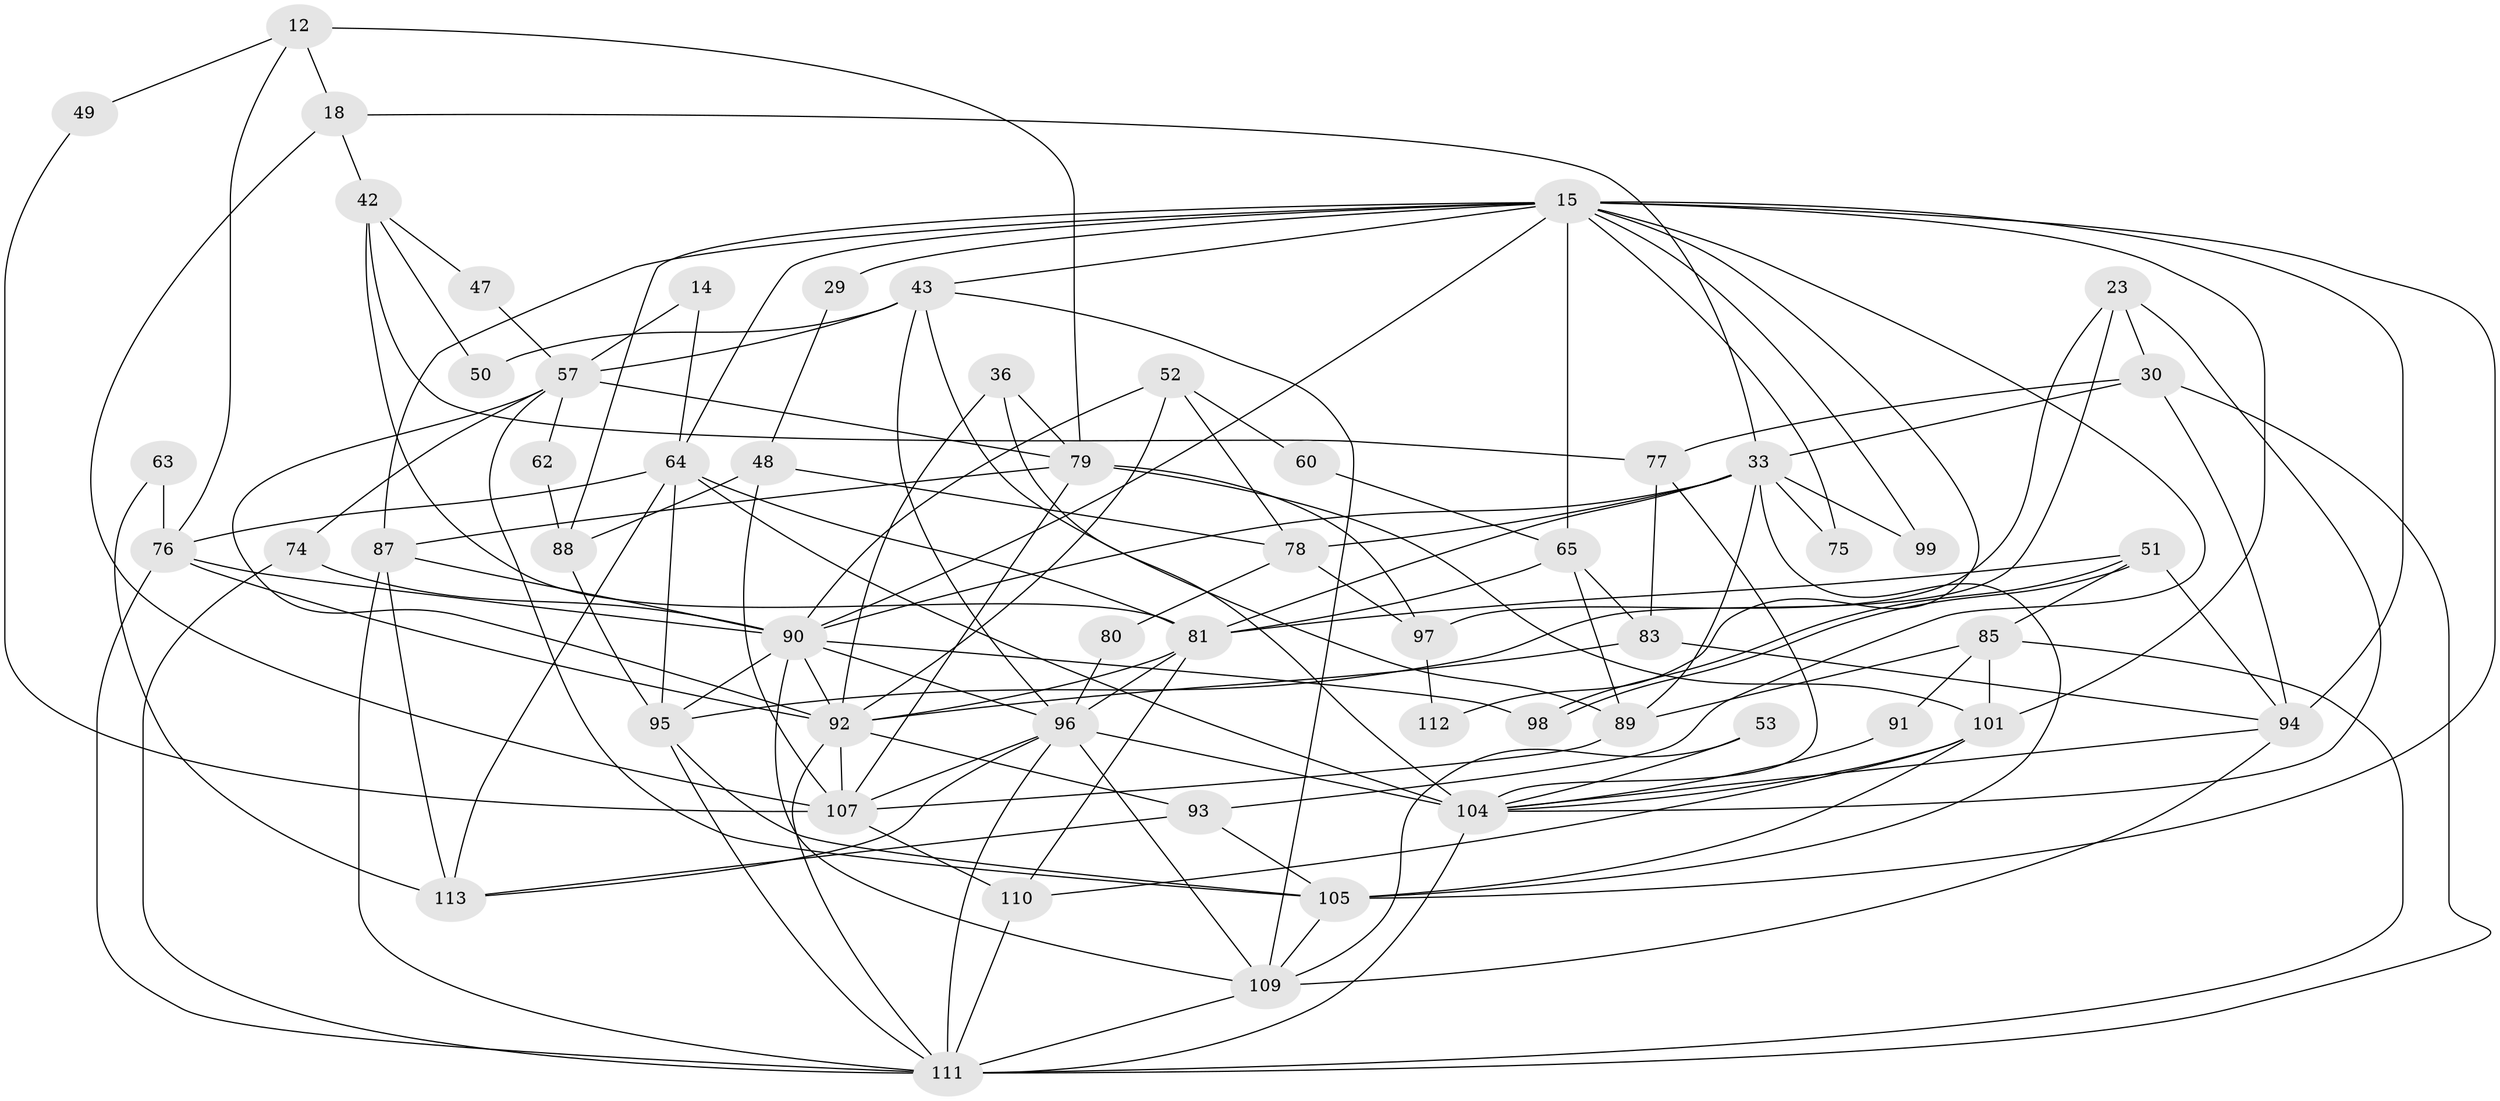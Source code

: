 // original degree distribution, {4: 0.35398230088495575, 5: 0.10619469026548672, 3: 0.19469026548672566, 8: 0.008849557522123894, 2: 0.17699115044247787, 9: 0.008849557522123894, 7: 0.061946902654867256, 6: 0.08849557522123894}
// Generated by graph-tools (version 1.1) at 2025/50/03/09/25 04:50:14]
// undirected, 56 vertices, 141 edges
graph export_dot {
graph [start="1"]
  node [color=gray90,style=filled];
  12;
  14;
  15 [super="+6+9"];
  18;
  23;
  29;
  30;
  33 [super="+24"];
  36;
  42;
  43 [super="+26"];
  47;
  48 [super="+7"];
  49;
  50;
  51 [super="+13"];
  52;
  53;
  57 [super="+37"];
  60;
  62;
  63;
  64 [super="+58"];
  65 [super="+34"];
  74 [super="+69"];
  75;
  76 [super="+11"];
  77;
  78 [super="+40"];
  79 [super="+44"];
  80;
  81 [super="+68+5"];
  83 [super="+31"];
  85 [super="+55"];
  87 [super="+72"];
  88;
  89 [super="+73"];
  90 [super="+71+16"];
  91;
  92 [super="+82"];
  93;
  94 [super="+41"];
  95 [super="+56"];
  96 [super="+45+61+70+86"];
  97;
  98;
  99;
  101 [super="+20+32"];
  104 [super="+66+54"];
  105 [super="+100+103"];
  107 [super="+102"];
  109 [super="+106+39"];
  110 [super="+108"];
  111 [super="+84+25"];
  112;
  113 [super="+2"];
  12 -- 76;
  12 -- 18;
  12 -- 49;
  12 -- 79;
  14 -- 57;
  14 -- 64;
  15 -- 29;
  15 -- 43;
  15 -- 75;
  15 -- 94 [weight=2];
  15 -- 64 [weight=2];
  15 -- 99;
  15 -- 112;
  15 -- 93;
  15 -- 65;
  15 -- 101;
  15 -- 90;
  15 -- 87 [weight=2];
  15 -- 88;
  15 -- 105;
  18 -- 107;
  18 -- 42;
  18 -- 33;
  23 -- 30;
  23 -- 97;
  23 -- 104;
  23 -- 95;
  29 -- 48;
  30 -- 111;
  30 -- 33 [weight=2];
  30 -- 77;
  30 -- 94;
  33 -- 99 [weight=2];
  33 -- 105 [weight=2];
  33 -- 75;
  33 -- 89;
  33 -- 81;
  33 -- 78;
  33 -- 90 [weight=2];
  36 -- 92 [weight=2];
  36 -- 79;
  36 -- 104;
  42 -- 77;
  42 -- 47;
  42 -- 50;
  42 -- 81;
  43 -- 50;
  43 -- 96;
  43 -- 57 [weight=2];
  43 -- 109;
  43 -- 89;
  47 -- 57;
  48 -- 78 [weight=2];
  48 -- 107;
  48 -- 88;
  49 -- 107;
  51 -- 98;
  51 -- 98;
  51 -- 94;
  51 -- 81;
  51 -- 85;
  52 -- 60;
  52 -- 92;
  52 -- 78;
  52 -- 90;
  53 -- 109;
  53 -- 104;
  57 -- 92;
  57 -- 62;
  57 -- 79;
  57 -- 74;
  57 -- 105;
  60 -- 65;
  62 -- 88;
  63 -- 113;
  63 -- 76;
  64 -- 81;
  64 -- 95;
  64 -- 104 [weight=2];
  64 -- 113;
  64 -- 76;
  65 -- 81;
  65 -- 83;
  65 -- 89;
  74 -- 90;
  74 -- 111;
  76 -- 92;
  76 -- 90;
  76 -- 111;
  77 -- 83;
  77 -- 104;
  78 -- 97;
  78 -- 80;
  79 -- 97;
  79 -- 107 [weight=2];
  79 -- 101;
  79 -- 87;
  80 -- 96;
  81 -- 92;
  81 -- 110;
  81 -- 96 [weight=2];
  83 -- 94;
  83 -- 92;
  85 -- 89;
  85 -- 101;
  85 -- 91;
  85 -- 111;
  87 -- 90 [weight=3];
  87 -- 113;
  87 -- 111 [weight=2];
  88 -- 95;
  89 -- 107;
  90 -- 98;
  90 -- 96 [weight=2];
  90 -- 109;
  90 -- 92;
  90 -- 95;
  91 -- 104;
  92 -- 107 [weight=2];
  92 -- 93;
  92 -- 111;
  93 -- 113;
  93 -- 105;
  94 -- 109 [weight=2];
  94 -- 104;
  95 -- 111;
  95 -- 105 [weight=2];
  96 -- 107;
  96 -- 109 [weight=2];
  96 -- 111;
  96 -- 104 [weight=3];
  96 -- 113;
  97 -- 112;
  101 -- 110;
  101 -- 104 [weight=2];
  101 -- 105;
  104 -- 111 [weight=2];
  105 -- 109;
  107 -- 110 [weight=2];
  109 -- 111;
  110 -- 111;
}
